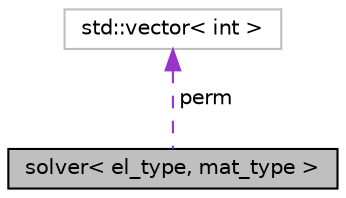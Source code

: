 digraph G
{
  edge [fontname="Helvetica",fontsize="10",labelfontname="Helvetica",labelfontsize="10"];
  node [fontname="Helvetica",fontsize="10",shape=record];
  Node1 [label="solver\< el_type, mat_type \>",height=0.2,width=0.4,color="black", fillcolor="grey75", style="filled" fontcolor="black"];
  Node2 -> Node1 [dir="back",color="darkorchid3",fontsize="10",style="dashed",label=" perm" ,fontname="Helvetica"];
  Node2 [label="std::vector\< int \>",height=0.2,width=0.4,color="grey75", fillcolor="white", style="filled"];
}
